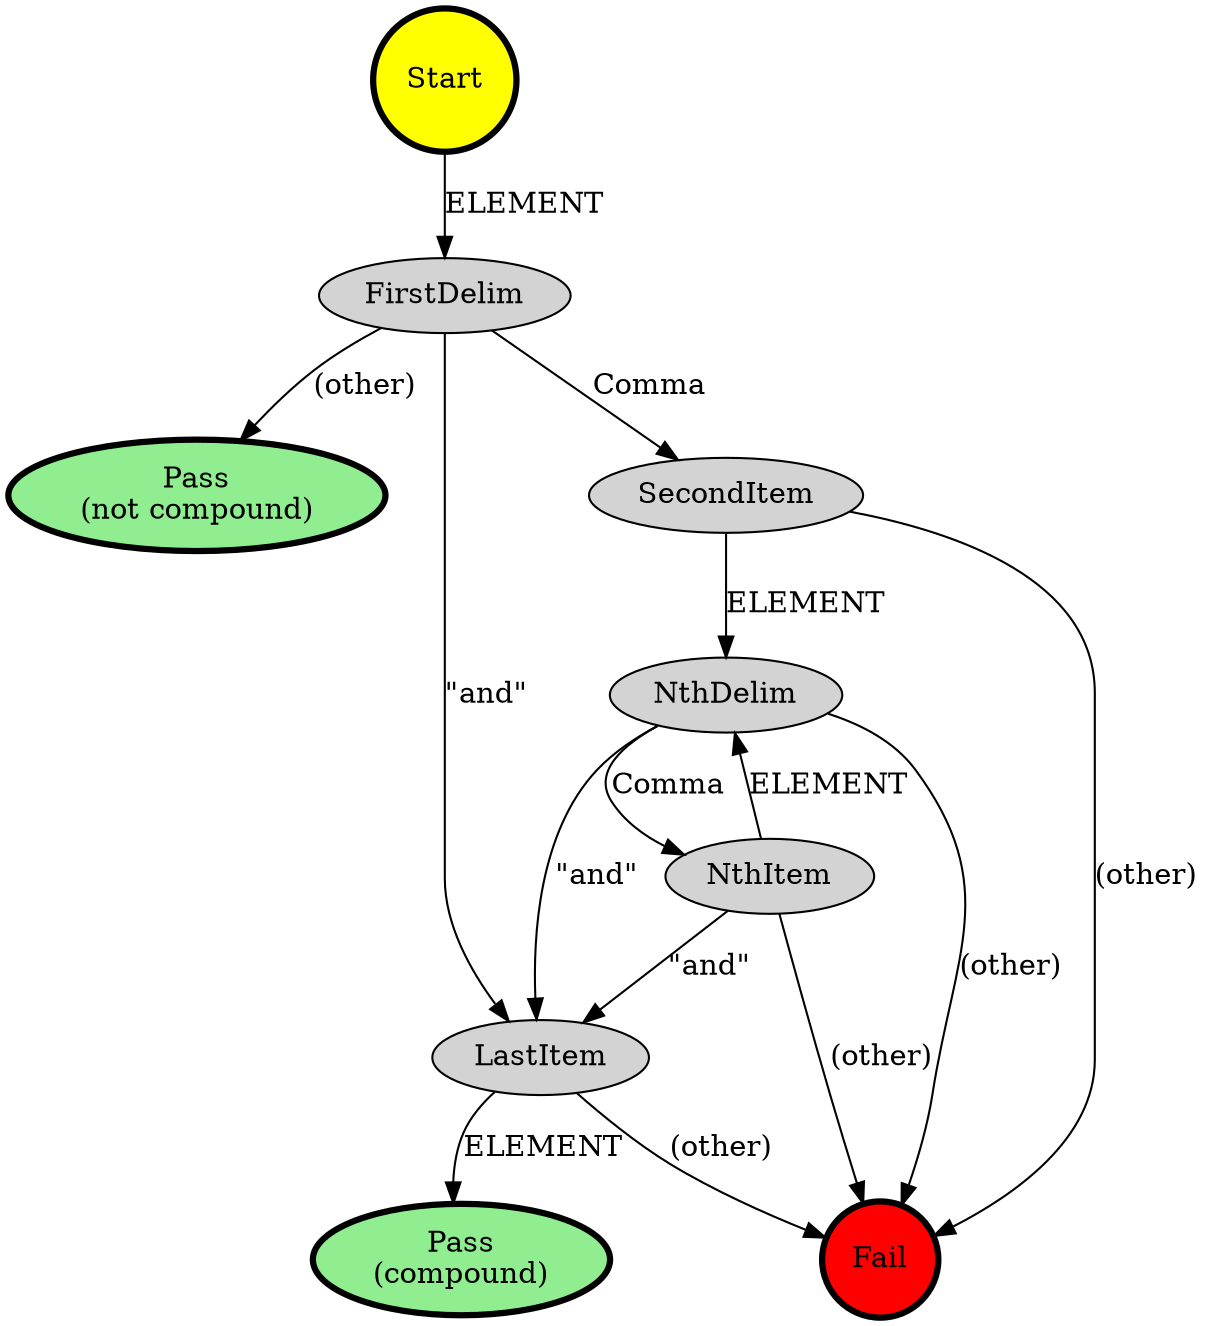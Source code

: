 digraph G
{
  node [
    style = filled;
  ]

  "Start" [fillcolor=yellow, shape=circle, penwidth=3];
  "Fail" [fillcolor=red, shape=circle, penwidth=3];
  "PassNC" [label="Pass\n(not compound)", fillcolor=lightgreen, penwidth=3];
  "PassC" [label="Pass\n(compound)", fillcolor=lightgreen, penwidth=3];

  "Start" -> "FirstDelim" [label="ELEMENT"];

  "FirstDelim" -> "LastItem" [label="\"and\""];
  "FirstDelim" -> "SecondItem" [label="Comma"];
  "FirstDelim" -> "PassNC" [label="(other)"];

  "SecondItem" -> "NthDelim" [label="ELEMENT"];
  "SecondItem" -> "Fail" [label="(other)"];

  "NthDelim" -> "LastItem" [label="\"and\""];
  "NthDelim" -> "NthItem" [label="Comma"];
  "NthDelim" -> "Fail" [label="(other)"];

  "NthItem" -> "LastItem" [label="\"and\""];
  "NthItem" -> "NthDelim" [label="ELEMENT"];
  "NthItem" -> "Fail" [label="(other)"];

  "LastItem" -> "PassC" [label="ELEMENT"];
  "LastItem" -> "Fail" [label="(other)"];
}
